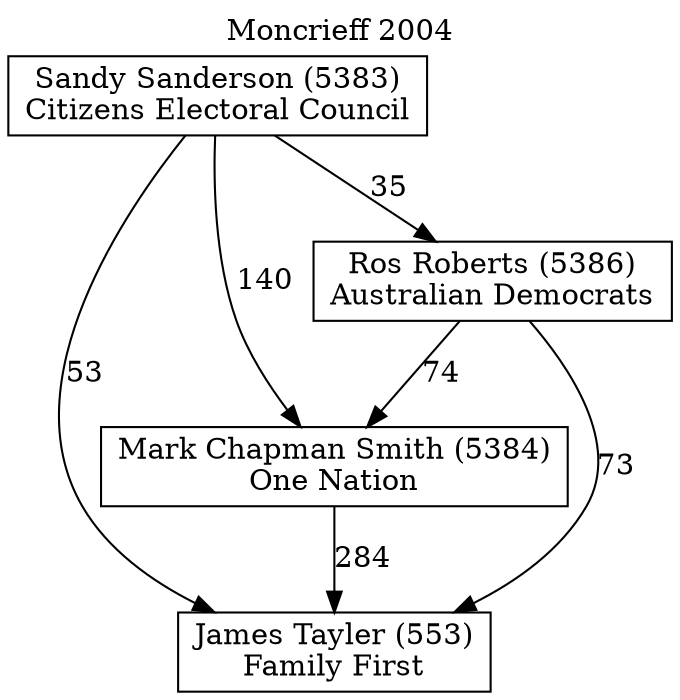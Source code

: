 // House preference flow
digraph "James Tayler (553)_Moncrieff_2004" {
	graph [label="Moncrieff 2004" labelloc=t mclimit=2]
	node [shape=box]
	"James Tayler (553)" [label="James Tayler (553)
Family First"]
	"Mark Chapman Smith (5384)" [label="Mark Chapman Smith (5384)
One Nation"]
	"Ros Roberts (5386)" [label="Ros Roberts (5386)
Australian Democrats"]
	"Sandy Sanderson (5383)" [label="Sandy Sanderson (5383)
Citizens Electoral Council"]
	"Mark Chapman Smith (5384)" -> "James Tayler (553)" [label=284]
	"Ros Roberts (5386)" -> "Mark Chapman Smith (5384)" [label=74]
	"Sandy Sanderson (5383)" -> "Ros Roberts (5386)" [label=35]
	"Ros Roberts (5386)" -> "James Tayler (553)" [label=73]
	"Sandy Sanderson (5383)" -> "James Tayler (553)" [label=53]
	"Sandy Sanderson (5383)" -> "Mark Chapman Smith (5384)" [label=140]
}
